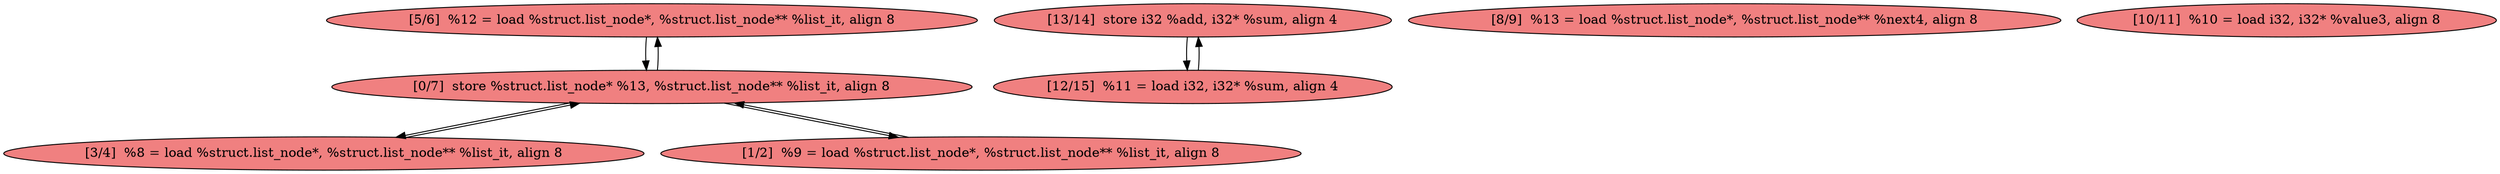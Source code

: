 
digraph G {


node394 [fillcolor=lightcoral,label="[5/6]  %12 = load %struct.list_node*, %struct.list_node** %list_it, align 8",shape=ellipse,style=filled ]
node393 [fillcolor=lightcoral,label="[13/14]  store i32 %add, i32* %sum, align 4",shape=ellipse,style=filled ]
node388 [fillcolor=lightcoral,label="[8/9]  %13 = load %struct.list_node*, %struct.list_node** %next4, align 8",shape=ellipse,style=filled ]
node389 [fillcolor=lightcoral,label="[3/4]  %8 = load %struct.list_node*, %struct.list_node** %list_it, align 8",shape=ellipse,style=filled ]
node390 [fillcolor=lightcoral,label="[10/11]  %10 = load i32, i32* %value3, align 8",shape=ellipse,style=filled ]
node392 [fillcolor=lightcoral,label="[12/15]  %11 = load i32, i32* %sum, align 4",shape=ellipse,style=filled ]
node387 [fillcolor=lightcoral,label="[0/7]  store %struct.list_node* %13, %struct.list_node** %list_it, align 8",shape=ellipse,style=filled ]
node391 [fillcolor=lightcoral,label="[1/2]  %9 = load %struct.list_node*, %struct.list_node** %list_it, align 8",shape=ellipse,style=filled ]

node387->node394 [ ]
node394->node387 [ ]
node387->node391 [ ]
node387->node389 [ ]
node392->node393 [ ]
node389->node387 [ ]
node391->node387 [ ]
node393->node392 [ ]


}
